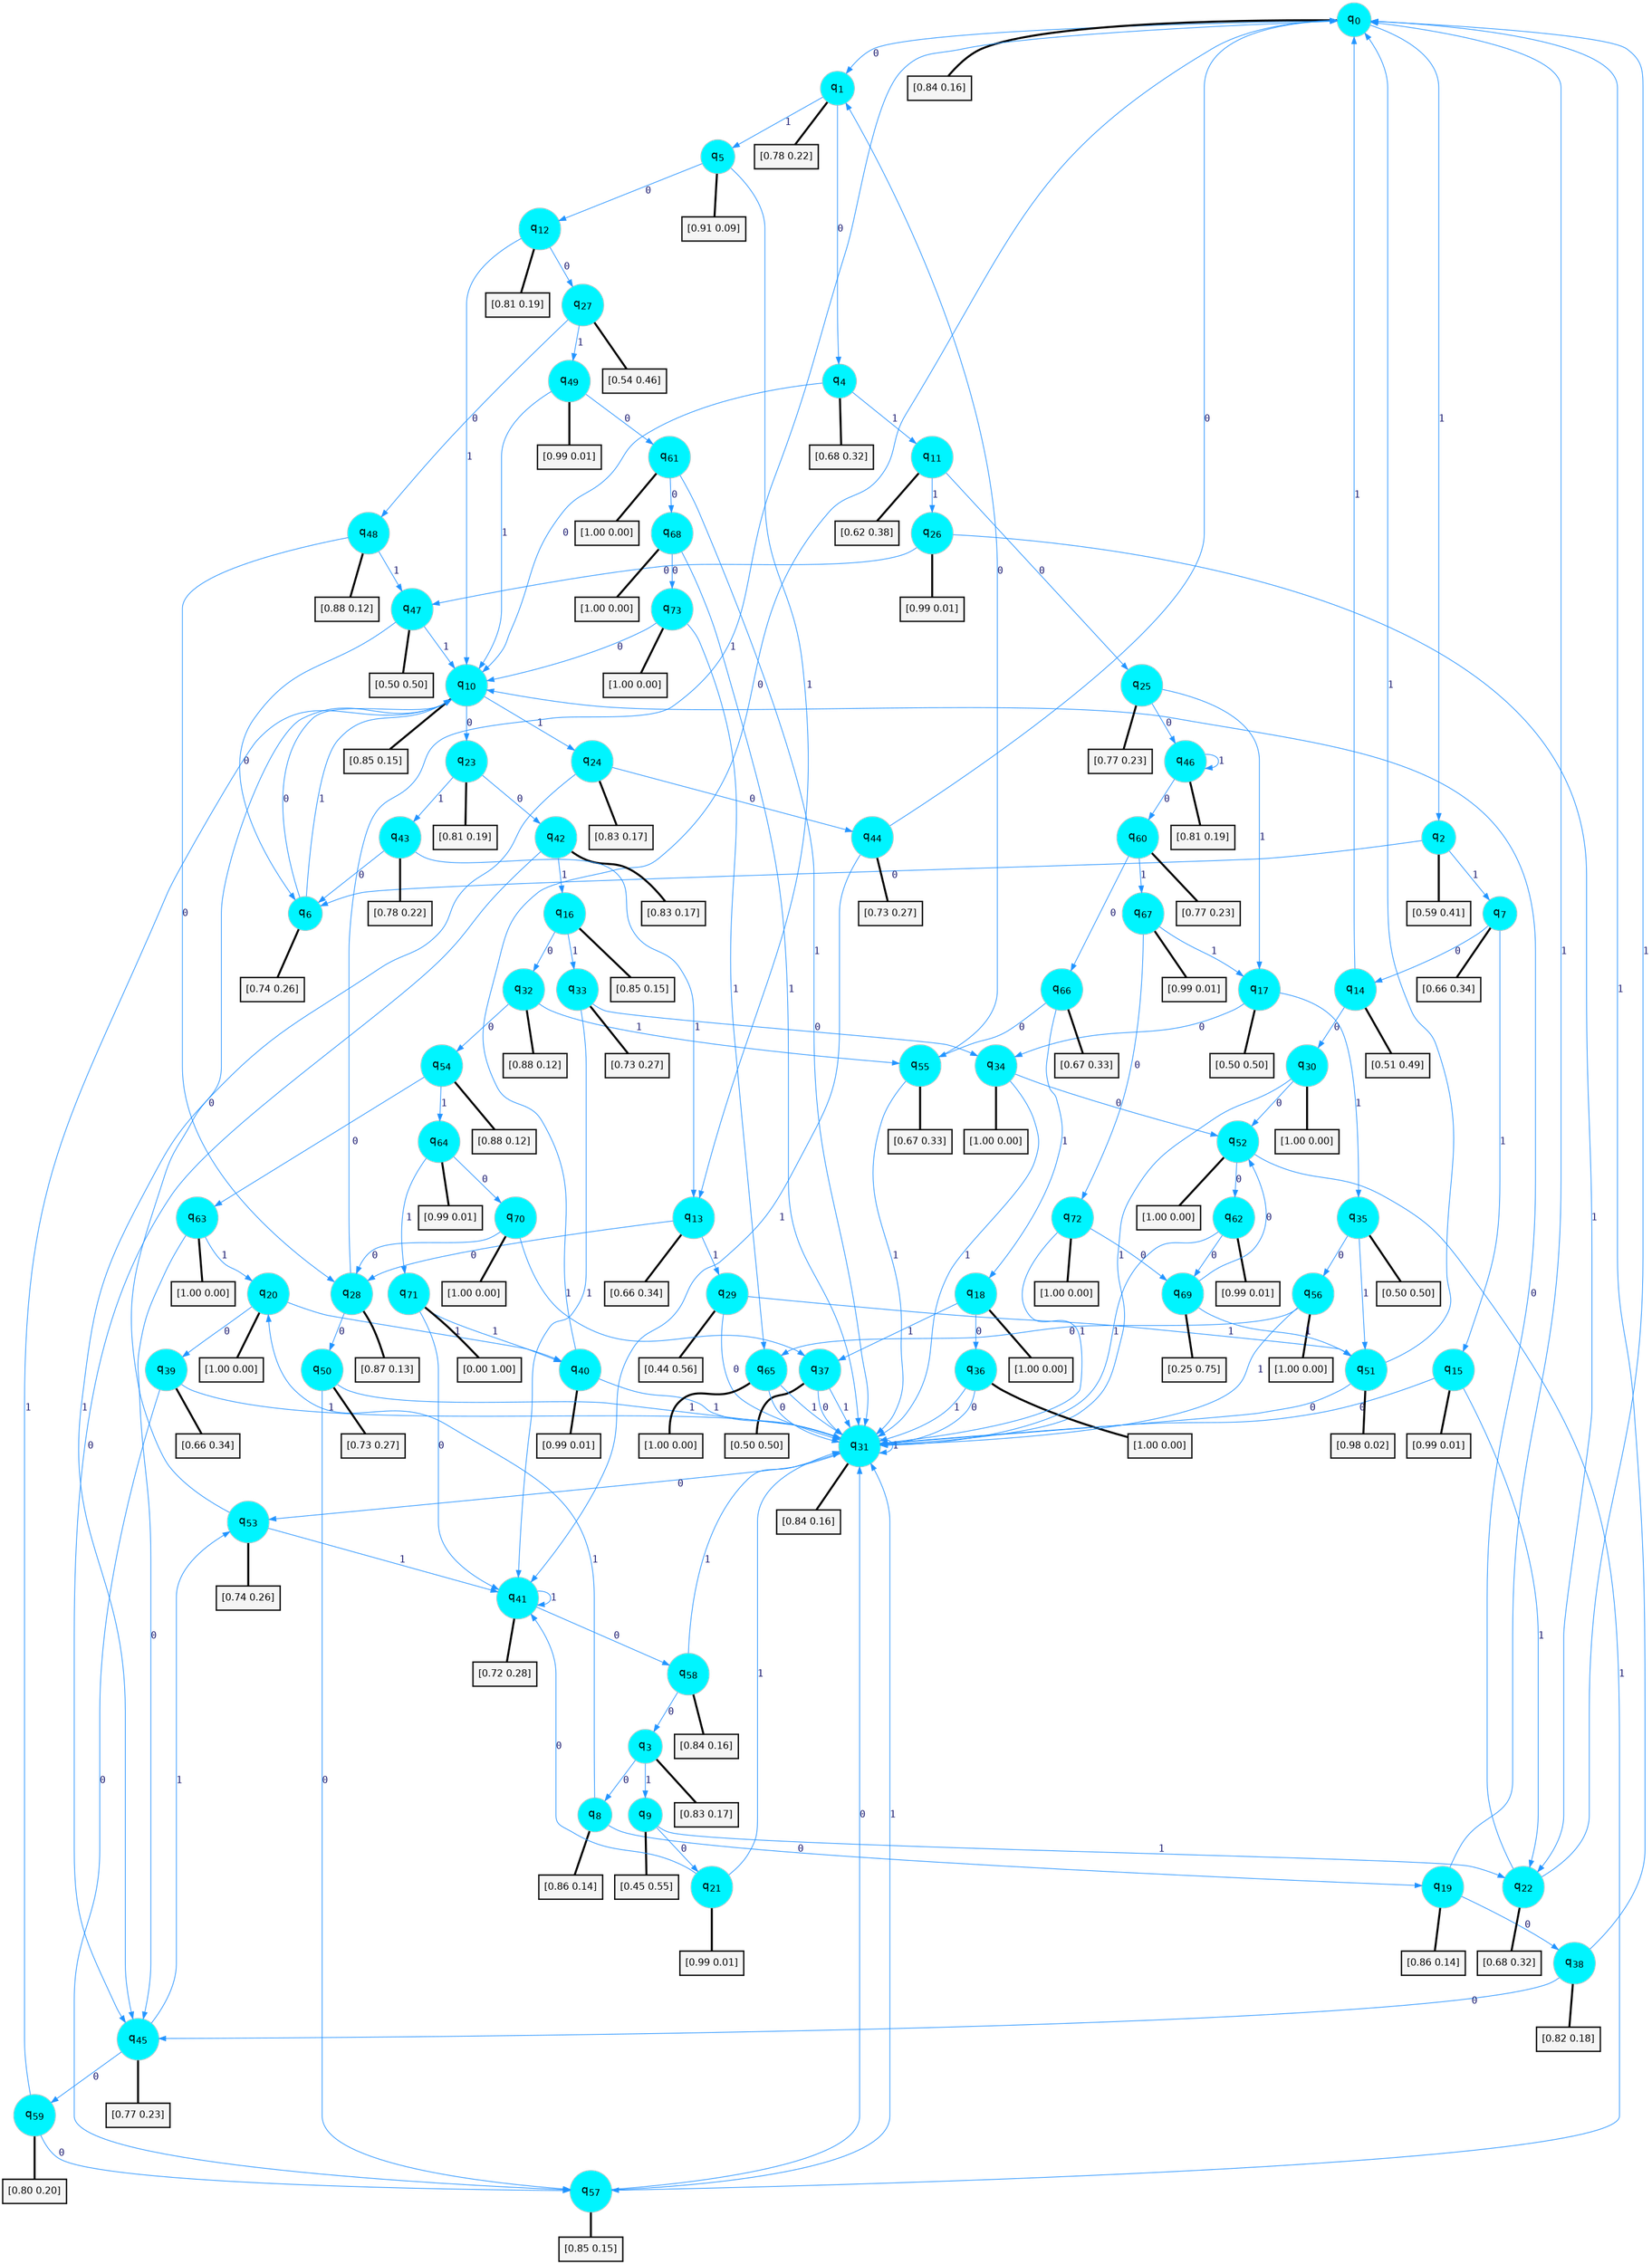 digraph G {
graph [
bgcolor=transparent, dpi=300, rankdir=TD, size="40,25"];
node [
color=gray, fillcolor=turquoise1, fontcolor=black, fontname=Helvetica, fontsize=16, fontweight=bold, shape=circle, style=filled];
edge [
arrowsize=1, color=dodgerblue1, fontcolor=midnightblue, fontname=courier, fontweight=bold, penwidth=1, style=solid, weight=20];
0[label=<q<SUB>0</SUB>>];
1[label=<q<SUB>1</SUB>>];
2[label=<q<SUB>2</SUB>>];
3[label=<q<SUB>3</SUB>>];
4[label=<q<SUB>4</SUB>>];
5[label=<q<SUB>5</SUB>>];
6[label=<q<SUB>6</SUB>>];
7[label=<q<SUB>7</SUB>>];
8[label=<q<SUB>8</SUB>>];
9[label=<q<SUB>9</SUB>>];
10[label=<q<SUB>10</SUB>>];
11[label=<q<SUB>11</SUB>>];
12[label=<q<SUB>12</SUB>>];
13[label=<q<SUB>13</SUB>>];
14[label=<q<SUB>14</SUB>>];
15[label=<q<SUB>15</SUB>>];
16[label=<q<SUB>16</SUB>>];
17[label=<q<SUB>17</SUB>>];
18[label=<q<SUB>18</SUB>>];
19[label=<q<SUB>19</SUB>>];
20[label=<q<SUB>20</SUB>>];
21[label=<q<SUB>21</SUB>>];
22[label=<q<SUB>22</SUB>>];
23[label=<q<SUB>23</SUB>>];
24[label=<q<SUB>24</SUB>>];
25[label=<q<SUB>25</SUB>>];
26[label=<q<SUB>26</SUB>>];
27[label=<q<SUB>27</SUB>>];
28[label=<q<SUB>28</SUB>>];
29[label=<q<SUB>29</SUB>>];
30[label=<q<SUB>30</SUB>>];
31[label=<q<SUB>31</SUB>>];
32[label=<q<SUB>32</SUB>>];
33[label=<q<SUB>33</SUB>>];
34[label=<q<SUB>34</SUB>>];
35[label=<q<SUB>35</SUB>>];
36[label=<q<SUB>36</SUB>>];
37[label=<q<SUB>37</SUB>>];
38[label=<q<SUB>38</SUB>>];
39[label=<q<SUB>39</SUB>>];
40[label=<q<SUB>40</SUB>>];
41[label=<q<SUB>41</SUB>>];
42[label=<q<SUB>42</SUB>>];
43[label=<q<SUB>43</SUB>>];
44[label=<q<SUB>44</SUB>>];
45[label=<q<SUB>45</SUB>>];
46[label=<q<SUB>46</SUB>>];
47[label=<q<SUB>47</SUB>>];
48[label=<q<SUB>48</SUB>>];
49[label=<q<SUB>49</SUB>>];
50[label=<q<SUB>50</SUB>>];
51[label=<q<SUB>51</SUB>>];
52[label=<q<SUB>52</SUB>>];
53[label=<q<SUB>53</SUB>>];
54[label=<q<SUB>54</SUB>>];
55[label=<q<SUB>55</SUB>>];
56[label=<q<SUB>56</SUB>>];
57[label=<q<SUB>57</SUB>>];
58[label=<q<SUB>58</SUB>>];
59[label=<q<SUB>59</SUB>>];
60[label=<q<SUB>60</SUB>>];
61[label=<q<SUB>61</SUB>>];
62[label=<q<SUB>62</SUB>>];
63[label=<q<SUB>63</SUB>>];
64[label=<q<SUB>64</SUB>>];
65[label=<q<SUB>65</SUB>>];
66[label=<q<SUB>66</SUB>>];
67[label=<q<SUB>67</SUB>>];
68[label=<q<SUB>68</SUB>>];
69[label=<q<SUB>69</SUB>>];
70[label=<q<SUB>70</SUB>>];
71[label=<q<SUB>71</SUB>>];
72[label=<q<SUB>72</SUB>>];
73[label=<q<SUB>73</SUB>>];
74[label="[0.84 0.16]", shape=box,fontcolor=black, fontname=Helvetica, fontsize=14, penwidth=2, fillcolor=whitesmoke,color=black];
75[label="[0.78 0.22]", shape=box,fontcolor=black, fontname=Helvetica, fontsize=14, penwidth=2, fillcolor=whitesmoke,color=black];
76[label="[0.59 0.41]", shape=box,fontcolor=black, fontname=Helvetica, fontsize=14, penwidth=2, fillcolor=whitesmoke,color=black];
77[label="[0.83 0.17]", shape=box,fontcolor=black, fontname=Helvetica, fontsize=14, penwidth=2, fillcolor=whitesmoke,color=black];
78[label="[0.68 0.32]", shape=box,fontcolor=black, fontname=Helvetica, fontsize=14, penwidth=2, fillcolor=whitesmoke,color=black];
79[label="[0.91 0.09]", shape=box,fontcolor=black, fontname=Helvetica, fontsize=14, penwidth=2, fillcolor=whitesmoke,color=black];
80[label="[0.74 0.26]", shape=box,fontcolor=black, fontname=Helvetica, fontsize=14, penwidth=2, fillcolor=whitesmoke,color=black];
81[label="[0.66 0.34]", shape=box,fontcolor=black, fontname=Helvetica, fontsize=14, penwidth=2, fillcolor=whitesmoke,color=black];
82[label="[0.86 0.14]", shape=box,fontcolor=black, fontname=Helvetica, fontsize=14, penwidth=2, fillcolor=whitesmoke,color=black];
83[label="[0.45 0.55]", shape=box,fontcolor=black, fontname=Helvetica, fontsize=14, penwidth=2, fillcolor=whitesmoke,color=black];
84[label="[0.85 0.15]", shape=box,fontcolor=black, fontname=Helvetica, fontsize=14, penwidth=2, fillcolor=whitesmoke,color=black];
85[label="[0.62 0.38]", shape=box,fontcolor=black, fontname=Helvetica, fontsize=14, penwidth=2, fillcolor=whitesmoke,color=black];
86[label="[0.81 0.19]", shape=box,fontcolor=black, fontname=Helvetica, fontsize=14, penwidth=2, fillcolor=whitesmoke,color=black];
87[label="[0.66 0.34]", shape=box,fontcolor=black, fontname=Helvetica, fontsize=14, penwidth=2, fillcolor=whitesmoke,color=black];
88[label="[0.51 0.49]", shape=box,fontcolor=black, fontname=Helvetica, fontsize=14, penwidth=2, fillcolor=whitesmoke,color=black];
89[label="[0.99 0.01]", shape=box,fontcolor=black, fontname=Helvetica, fontsize=14, penwidth=2, fillcolor=whitesmoke,color=black];
90[label="[0.85 0.15]", shape=box,fontcolor=black, fontname=Helvetica, fontsize=14, penwidth=2, fillcolor=whitesmoke,color=black];
91[label="[0.50 0.50]", shape=box,fontcolor=black, fontname=Helvetica, fontsize=14, penwidth=2, fillcolor=whitesmoke,color=black];
92[label="[1.00 0.00]", shape=box,fontcolor=black, fontname=Helvetica, fontsize=14, penwidth=2, fillcolor=whitesmoke,color=black];
93[label="[0.86 0.14]", shape=box,fontcolor=black, fontname=Helvetica, fontsize=14, penwidth=2, fillcolor=whitesmoke,color=black];
94[label="[1.00 0.00]", shape=box,fontcolor=black, fontname=Helvetica, fontsize=14, penwidth=2, fillcolor=whitesmoke,color=black];
95[label="[0.99 0.01]", shape=box,fontcolor=black, fontname=Helvetica, fontsize=14, penwidth=2, fillcolor=whitesmoke,color=black];
96[label="[0.68 0.32]", shape=box,fontcolor=black, fontname=Helvetica, fontsize=14, penwidth=2, fillcolor=whitesmoke,color=black];
97[label="[0.81 0.19]", shape=box,fontcolor=black, fontname=Helvetica, fontsize=14, penwidth=2, fillcolor=whitesmoke,color=black];
98[label="[0.83 0.17]", shape=box,fontcolor=black, fontname=Helvetica, fontsize=14, penwidth=2, fillcolor=whitesmoke,color=black];
99[label="[0.77 0.23]", shape=box,fontcolor=black, fontname=Helvetica, fontsize=14, penwidth=2, fillcolor=whitesmoke,color=black];
100[label="[0.99 0.01]", shape=box,fontcolor=black, fontname=Helvetica, fontsize=14, penwidth=2, fillcolor=whitesmoke,color=black];
101[label="[0.54 0.46]", shape=box,fontcolor=black, fontname=Helvetica, fontsize=14, penwidth=2, fillcolor=whitesmoke,color=black];
102[label="[0.87 0.13]", shape=box,fontcolor=black, fontname=Helvetica, fontsize=14, penwidth=2, fillcolor=whitesmoke,color=black];
103[label="[0.44 0.56]", shape=box,fontcolor=black, fontname=Helvetica, fontsize=14, penwidth=2, fillcolor=whitesmoke,color=black];
104[label="[1.00 0.00]", shape=box,fontcolor=black, fontname=Helvetica, fontsize=14, penwidth=2, fillcolor=whitesmoke,color=black];
105[label="[0.84 0.16]", shape=box,fontcolor=black, fontname=Helvetica, fontsize=14, penwidth=2, fillcolor=whitesmoke,color=black];
106[label="[0.88 0.12]", shape=box,fontcolor=black, fontname=Helvetica, fontsize=14, penwidth=2, fillcolor=whitesmoke,color=black];
107[label="[0.73 0.27]", shape=box,fontcolor=black, fontname=Helvetica, fontsize=14, penwidth=2, fillcolor=whitesmoke,color=black];
108[label="[1.00 0.00]", shape=box,fontcolor=black, fontname=Helvetica, fontsize=14, penwidth=2, fillcolor=whitesmoke,color=black];
109[label="[0.50 0.50]", shape=box,fontcolor=black, fontname=Helvetica, fontsize=14, penwidth=2, fillcolor=whitesmoke,color=black];
110[label="[1.00 0.00]", shape=box,fontcolor=black, fontname=Helvetica, fontsize=14, penwidth=2, fillcolor=whitesmoke,color=black];
111[label="[0.50 0.50]", shape=box,fontcolor=black, fontname=Helvetica, fontsize=14, penwidth=2, fillcolor=whitesmoke,color=black];
112[label="[0.82 0.18]", shape=box,fontcolor=black, fontname=Helvetica, fontsize=14, penwidth=2, fillcolor=whitesmoke,color=black];
113[label="[0.66 0.34]", shape=box,fontcolor=black, fontname=Helvetica, fontsize=14, penwidth=2, fillcolor=whitesmoke,color=black];
114[label="[0.99 0.01]", shape=box,fontcolor=black, fontname=Helvetica, fontsize=14, penwidth=2, fillcolor=whitesmoke,color=black];
115[label="[0.72 0.28]", shape=box,fontcolor=black, fontname=Helvetica, fontsize=14, penwidth=2, fillcolor=whitesmoke,color=black];
116[label="[0.83 0.17]", shape=box,fontcolor=black, fontname=Helvetica, fontsize=14, penwidth=2, fillcolor=whitesmoke,color=black];
117[label="[0.78 0.22]", shape=box,fontcolor=black, fontname=Helvetica, fontsize=14, penwidth=2, fillcolor=whitesmoke,color=black];
118[label="[0.73 0.27]", shape=box,fontcolor=black, fontname=Helvetica, fontsize=14, penwidth=2, fillcolor=whitesmoke,color=black];
119[label="[0.77 0.23]", shape=box,fontcolor=black, fontname=Helvetica, fontsize=14, penwidth=2, fillcolor=whitesmoke,color=black];
120[label="[0.81 0.19]", shape=box,fontcolor=black, fontname=Helvetica, fontsize=14, penwidth=2, fillcolor=whitesmoke,color=black];
121[label="[0.50 0.50]", shape=box,fontcolor=black, fontname=Helvetica, fontsize=14, penwidth=2, fillcolor=whitesmoke,color=black];
122[label="[0.88 0.12]", shape=box,fontcolor=black, fontname=Helvetica, fontsize=14, penwidth=2, fillcolor=whitesmoke,color=black];
123[label="[0.99 0.01]", shape=box,fontcolor=black, fontname=Helvetica, fontsize=14, penwidth=2, fillcolor=whitesmoke,color=black];
124[label="[0.73 0.27]", shape=box,fontcolor=black, fontname=Helvetica, fontsize=14, penwidth=2, fillcolor=whitesmoke,color=black];
125[label="[0.98 0.02]", shape=box,fontcolor=black, fontname=Helvetica, fontsize=14, penwidth=2, fillcolor=whitesmoke,color=black];
126[label="[1.00 0.00]", shape=box,fontcolor=black, fontname=Helvetica, fontsize=14, penwidth=2, fillcolor=whitesmoke,color=black];
127[label="[0.74 0.26]", shape=box,fontcolor=black, fontname=Helvetica, fontsize=14, penwidth=2, fillcolor=whitesmoke,color=black];
128[label="[0.88 0.12]", shape=box,fontcolor=black, fontname=Helvetica, fontsize=14, penwidth=2, fillcolor=whitesmoke,color=black];
129[label="[0.67 0.33]", shape=box,fontcolor=black, fontname=Helvetica, fontsize=14, penwidth=2, fillcolor=whitesmoke,color=black];
130[label="[1.00 0.00]", shape=box,fontcolor=black, fontname=Helvetica, fontsize=14, penwidth=2, fillcolor=whitesmoke,color=black];
131[label="[0.85 0.15]", shape=box,fontcolor=black, fontname=Helvetica, fontsize=14, penwidth=2, fillcolor=whitesmoke,color=black];
132[label="[0.84 0.16]", shape=box,fontcolor=black, fontname=Helvetica, fontsize=14, penwidth=2, fillcolor=whitesmoke,color=black];
133[label="[0.80 0.20]", shape=box,fontcolor=black, fontname=Helvetica, fontsize=14, penwidth=2, fillcolor=whitesmoke,color=black];
134[label="[0.77 0.23]", shape=box,fontcolor=black, fontname=Helvetica, fontsize=14, penwidth=2, fillcolor=whitesmoke,color=black];
135[label="[1.00 0.00]", shape=box,fontcolor=black, fontname=Helvetica, fontsize=14, penwidth=2, fillcolor=whitesmoke,color=black];
136[label="[0.99 0.01]", shape=box,fontcolor=black, fontname=Helvetica, fontsize=14, penwidth=2, fillcolor=whitesmoke,color=black];
137[label="[1.00 0.00]", shape=box,fontcolor=black, fontname=Helvetica, fontsize=14, penwidth=2, fillcolor=whitesmoke,color=black];
138[label="[0.99 0.01]", shape=box,fontcolor=black, fontname=Helvetica, fontsize=14, penwidth=2, fillcolor=whitesmoke,color=black];
139[label="[1.00 0.00]", shape=box,fontcolor=black, fontname=Helvetica, fontsize=14, penwidth=2, fillcolor=whitesmoke,color=black];
140[label="[0.67 0.33]", shape=box,fontcolor=black, fontname=Helvetica, fontsize=14, penwidth=2, fillcolor=whitesmoke,color=black];
141[label="[0.99 0.01]", shape=box,fontcolor=black, fontname=Helvetica, fontsize=14, penwidth=2, fillcolor=whitesmoke,color=black];
142[label="[1.00 0.00]", shape=box,fontcolor=black, fontname=Helvetica, fontsize=14, penwidth=2, fillcolor=whitesmoke,color=black];
143[label="[0.25 0.75]", shape=box,fontcolor=black, fontname=Helvetica, fontsize=14, penwidth=2, fillcolor=whitesmoke,color=black];
144[label="[1.00 0.00]", shape=box,fontcolor=black, fontname=Helvetica, fontsize=14, penwidth=2, fillcolor=whitesmoke,color=black];
145[label="[0.00 1.00]", shape=box,fontcolor=black, fontname=Helvetica, fontsize=14, penwidth=2, fillcolor=whitesmoke,color=black];
146[label="[1.00 0.00]", shape=box,fontcolor=black, fontname=Helvetica, fontsize=14, penwidth=2, fillcolor=whitesmoke,color=black];
147[label="[1.00 0.00]", shape=box,fontcolor=black, fontname=Helvetica, fontsize=14, penwidth=2, fillcolor=whitesmoke,color=black];
0->1 [label=0];
0->2 [label=1];
0->74 [arrowhead=none, penwidth=3,color=black];
1->4 [label=0];
1->5 [label=1];
1->75 [arrowhead=none, penwidth=3,color=black];
2->6 [label=0];
2->7 [label=1];
2->76 [arrowhead=none, penwidth=3,color=black];
3->8 [label=0];
3->9 [label=1];
3->77 [arrowhead=none, penwidth=3,color=black];
4->10 [label=0];
4->11 [label=1];
4->78 [arrowhead=none, penwidth=3,color=black];
5->12 [label=0];
5->13 [label=1];
5->79 [arrowhead=none, penwidth=3,color=black];
6->10 [label=0];
6->10 [label=1];
6->80 [arrowhead=none, penwidth=3,color=black];
7->14 [label=0];
7->15 [label=1];
7->81 [arrowhead=none, penwidth=3,color=black];
8->19 [label=0];
8->20 [label=1];
8->82 [arrowhead=none, penwidth=3,color=black];
9->21 [label=0];
9->22 [label=1];
9->83 [arrowhead=none, penwidth=3,color=black];
10->23 [label=0];
10->24 [label=1];
10->84 [arrowhead=none, penwidth=3,color=black];
11->25 [label=0];
11->26 [label=1];
11->85 [arrowhead=none, penwidth=3,color=black];
12->27 [label=0];
12->10 [label=1];
12->86 [arrowhead=none, penwidth=3,color=black];
13->28 [label=0];
13->29 [label=1];
13->87 [arrowhead=none, penwidth=3,color=black];
14->30 [label=0];
14->0 [label=1];
14->88 [arrowhead=none, penwidth=3,color=black];
15->31 [label=0];
15->22 [label=1];
15->89 [arrowhead=none, penwidth=3,color=black];
16->32 [label=0];
16->33 [label=1];
16->90 [arrowhead=none, penwidth=3,color=black];
17->34 [label=0];
17->35 [label=1];
17->91 [arrowhead=none, penwidth=3,color=black];
18->36 [label=0];
18->37 [label=1];
18->92 [arrowhead=none, penwidth=3,color=black];
19->38 [label=0];
19->0 [label=1];
19->93 [arrowhead=none, penwidth=3,color=black];
20->39 [label=0];
20->40 [label=1];
20->94 [arrowhead=none, penwidth=3,color=black];
21->41 [label=0];
21->31 [label=1];
21->95 [arrowhead=none, penwidth=3,color=black];
22->10 [label=0];
22->0 [label=1];
22->96 [arrowhead=none, penwidth=3,color=black];
23->42 [label=0];
23->43 [label=1];
23->97 [arrowhead=none, penwidth=3,color=black];
24->44 [label=0];
24->45 [label=1];
24->98 [arrowhead=none, penwidth=3,color=black];
25->46 [label=0];
25->17 [label=1];
25->99 [arrowhead=none, penwidth=3,color=black];
26->47 [label=0];
26->22 [label=1];
26->100 [arrowhead=none, penwidth=3,color=black];
27->48 [label=0];
27->49 [label=1];
27->101 [arrowhead=none, penwidth=3,color=black];
28->50 [label=0];
28->0 [label=1];
28->102 [arrowhead=none, penwidth=3,color=black];
29->31 [label=0];
29->51 [label=1];
29->103 [arrowhead=none, penwidth=3,color=black];
30->52 [label=0];
30->31 [label=1];
30->104 [arrowhead=none, penwidth=3,color=black];
31->53 [label=0];
31->31 [label=1];
31->105 [arrowhead=none, penwidth=3,color=black];
32->54 [label=0];
32->55 [label=1];
32->106 [arrowhead=none, penwidth=3,color=black];
33->34 [label=0];
33->41 [label=1];
33->107 [arrowhead=none, penwidth=3,color=black];
34->52 [label=0];
34->31 [label=1];
34->108 [arrowhead=none, penwidth=3,color=black];
35->56 [label=0];
35->51 [label=1];
35->109 [arrowhead=none, penwidth=3,color=black];
36->31 [label=0];
36->31 [label=1];
36->110 [arrowhead=none, penwidth=3,color=black];
37->31 [label=0];
37->31 [label=1];
37->111 [arrowhead=none, penwidth=3,color=black];
38->45 [label=0];
38->0 [label=1];
38->112 [arrowhead=none, penwidth=3,color=black];
39->57 [label=0];
39->31 [label=1];
39->113 [arrowhead=none, penwidth=3,color=black];
40->0 [label=0];
40->31 [label=1];
40->114 [arrowhead=none, penwidth=3,color=black];
41->58 [label=0];
41->41 [label=1];
41->115 [arrowhead=none, penwidth=3,color=black];
42->45 [label=0];
42->16 [label=1];
42->116 [arrowhead=none, penwidth=3,color=black];
43->6 [label=0];
43->13 [label=1];
43->117 [arrowhead=none, penwidth=3,color=black];
44->0 [label=0];
44->41 [label=1];
44->118 [arrowhead=none, penwidth=3,color=black];
45->59 [label=0];
45->53 [label=1];
45->119 [arrowhead=none, penwidth=3,color=black];
46->60 [label=0];
46->46 [label=1];
46->120 [arrowhead=none, penwidth=3,color=black];
47->6 [label=0];
47->10 [label=1];
47->121 [arrowhead=none, penwidth=3,color=black];
48->28 [label=0];
48->47 [label=1];
48->122 [arrowhead=none, penwidth=3,color=black];
49->61 [label=0];
49->10 [label=1];
49->123 [arrowhead=none, penwidth=3,color=black];
50->57 [label=0];
50->31 [label=1];
50->124 [arrowhead=none, penwidth=3,color=black];
51->31 [label=0];
51->0 [label=1];
51->125 [arrowhead=none, penwidth=3,color=black];
52->62 [label=0];
52->57 [label=1];
52->126 [arrowhead=none, penwidth=3,color=black];
53->10 [label=0];
53->41 [label=1];
53->127 [arrowhead=none, penwidth=3,color=black];
54->63 [label=0];
54->64 [label=1];
54->128 [arrowhead=none, penwidth=3,color=black];
55->1 [label=0];
55->31 [label=1];
55->129 [arrowhead=none, penwidth=3,color=black];
56->65 [label=0];
56->31 [label=1];
56->130 [arrowhead=none, penwidth=3,color=black];
57->31 [label=0];
57->31 [label=1];
57->131 [arrowhead=none, penwidth=3,color=black];
58->3 [label=0];
58->31 [label=1];
58->132 [arrowhead=none, penwidth=3,color=black];
59->57 [label=0];
59->10 [label=1];
59->133 [arrowhead=none, penwidth=3,color=black];
60->66 [label=0];
60->67 [label=1];
60->134 [arrowhead=none, penwidth=3,color=black];
61->68 [label=0];
61->31 [label=1];
61->135 [arrowhead=none, penwidth=3,color=black];
62->69 [label=0];
62->31 [label=1];
62->136 [arrowhead=none, penwidth=3,color=black];
63->45 [label=0];
63->20 [label=1];
63->137 [arrowhead=none, penwidth=3,color=black];
64->70 [label=0];
64->71 [label=1];
64->138 [arrowhead=none, penwidth=3,color=black];
65->31 [label=0];
65->31 [label=1];
65->139 [arrowhead=none, penwidth=3,color=black];
66->55 [label=0];
66->18 [label=1];
66->140 [arrowhead=none, penwidth=3,color=black];
67->72 [label=0];
67->17 [label=1];
67->141 [arrowhead=none, penwidth=3,color=black];
68->73 [label=0];
68->31 [label=1];
68->142 [arrowhead=none, penwidth=3,color=black];
69->52 [label=0];
69->51 [label=1];
69->143 [arrowhead=none, penwidth=3,color=black];
70->28 [label=0];
70->37 [label=1];
70->144 [arrowhead=none, penwidth=3,color=black];
71->41 [label=0];
71->40 [label=1];
71->145 [arrowhead=none, penwidth=3,color=black];
72->69 [label=0];
72->31 [label=1];
72->146 [arrowhead=none, penwidth=3,color=black];
73->10 [label=0];
73->65 [label=1];
73->147 [arrowhead=none, penwidth=3,color=black];
}
